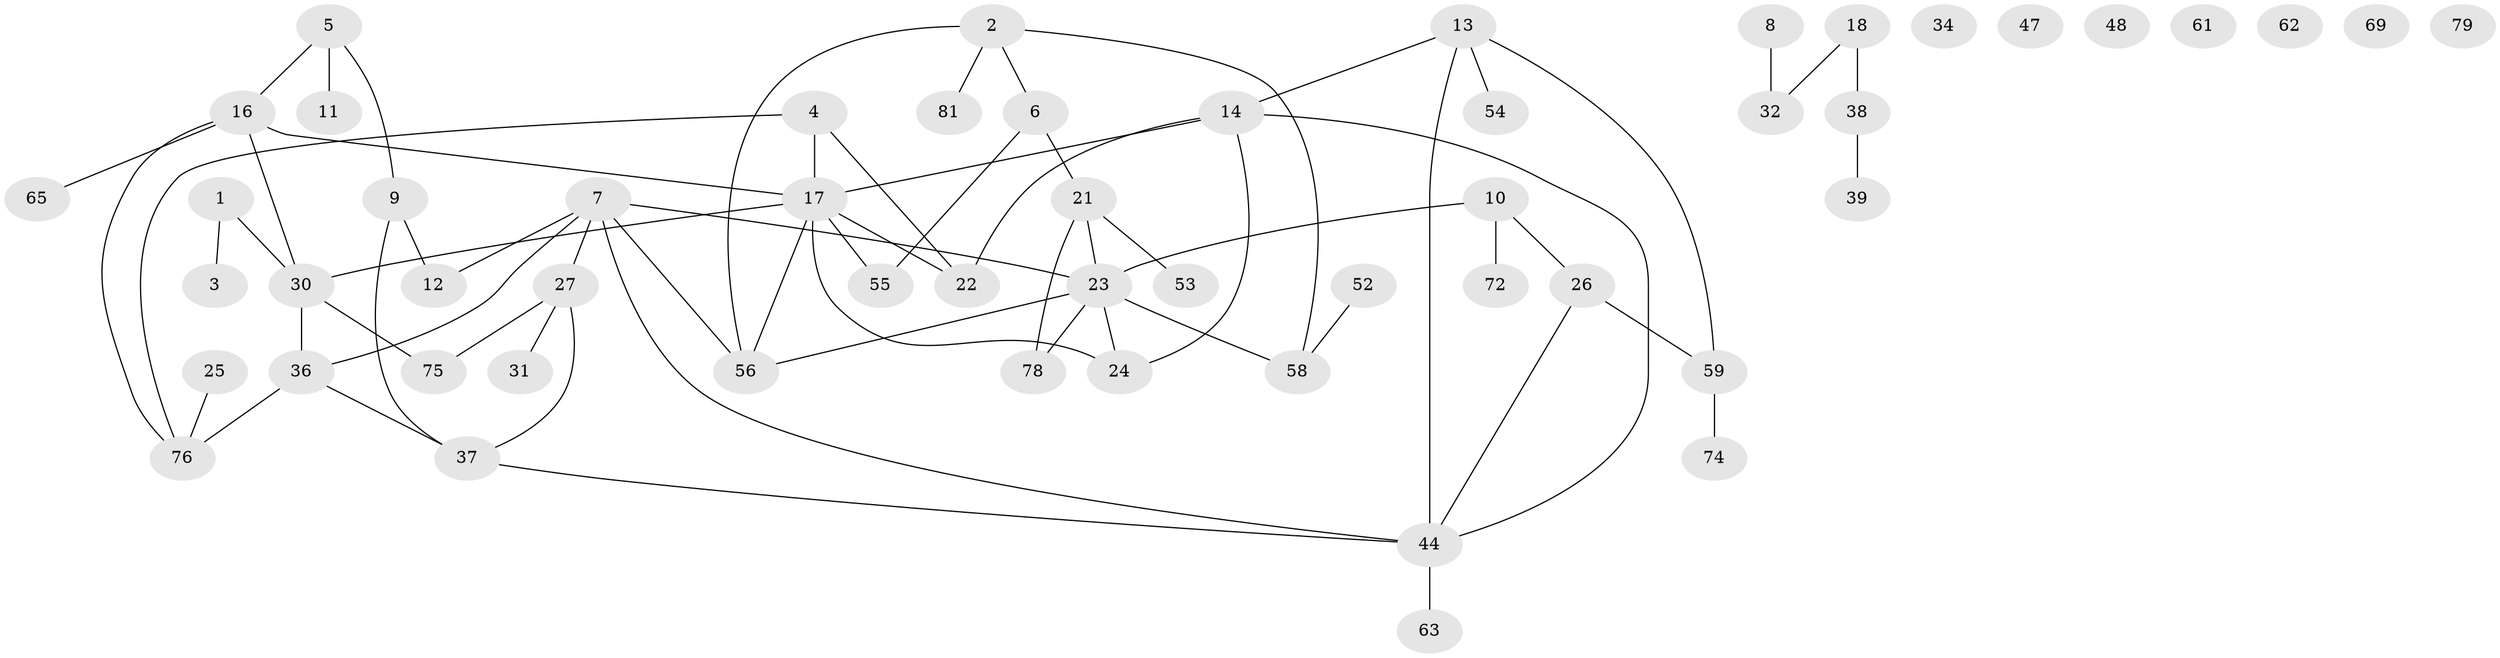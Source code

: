 // original degree distribution, {1: 0.25301204819277107, 2: 0.27710843373493976, 6: 0.024096385542168676, 3: 0.18072289156626506, 4: 0.14457831325301204, 5: 0.04819277108433735, 0: 0.07228915662650602}
// Generated by graph-tools (version 1.1) at 2025/41/03/06/25 10:41:25]
// undirected, 54 vertices, 67 edges
graph export_dot {
graph [start="1"]
  node [color=gray90,style=filled];
  1 [super="+35"];
  2 [super="+68"];
  3 [super="+40"];
  4 [super="+19"];
  5 [super="+66"];
  6 [super="+77"];
  7 [super="+29"];
  8;
  9 [super="+43"];
  10 [super="+46"];
  11 [super="+15"];
  12;
  13 [super="+60"];
  14 [super="+51"];
  16 [super="+83"];
  17 [super="+20"];
  18 [super="+64"];
  21 [super="+33"];
  22;
  23 [super="+71"];
  24 [super="+28"];
  25;
  26 [super="+42"];
  27 [super="+70"];
  30 [super="+41"];
  31;
  32;
  34 [super="+50"];
  36 [super="+73"];
  37 [super="+67"];
  38 [super="+49"];
  39;
  44 [super="+45"];
  47;
  48;
  52;
  53;
  54 [super="+57"];
  55;
  56;
  58;
  59 [super="+80"];
  61;
  62;
  63;
  65;
  69;
  72;
  74;
  75;
  76 [super="+82"];
  78;
  79;
  81;
  1 -- 3;
  1 -- 30;
  2 -- 58;
  2 -- 56;
  2 -- 81;
  2 -- 6;
  4 -- 17;
  4 -- 22;
  4 -- 76;
  5 -- 9;
  5 -- 11;
  5 -- 16;
  6 -- 21;
  6 -- 55;
  7 -- 44;
  7 -- 56;
  7 -- 36;
  7 -- 12;
  7 -- 27;
  7 -- 23;
  8 -- 32;
  9 -- 12;
  9 -- 37;
  10 -- 23;
  10 -- 72;
  10 -- 26;
  13 -- 44;
  13 -- 54;
  13 -- 14;
  13 -- 59;
  14 -- 22;
  14 -- 44;
  14 -- 24;
  14 -- 17;
  16 -- 17;
  16 -- 65;
  16 -- 76;
  16 -- 30;
  17 -- 30;
  17 -- 56;
  17 -- 22;
  17 -- 55;
  17 -- 24;
  18 -- 32;
  18 -- 38;
  21 -- 78;
  21 -- 53;
  21 -- 23;
  23 -- 24;
  23 -- 78;
  23 -- 56;
  23 -- 58;
  25 -- 76;
  26 -- 59;
  26 -- 44;
  27 -- 31;
  27 -- 75;
  27 -- 37;
  30 -- 36;
  30 -- 75;
  36 -- 37;
  36 -- 76;
  37 -- 44;
  38 -- 39;
  44 -- 63;
  52 -- 58;
  59 -- 74;
}

